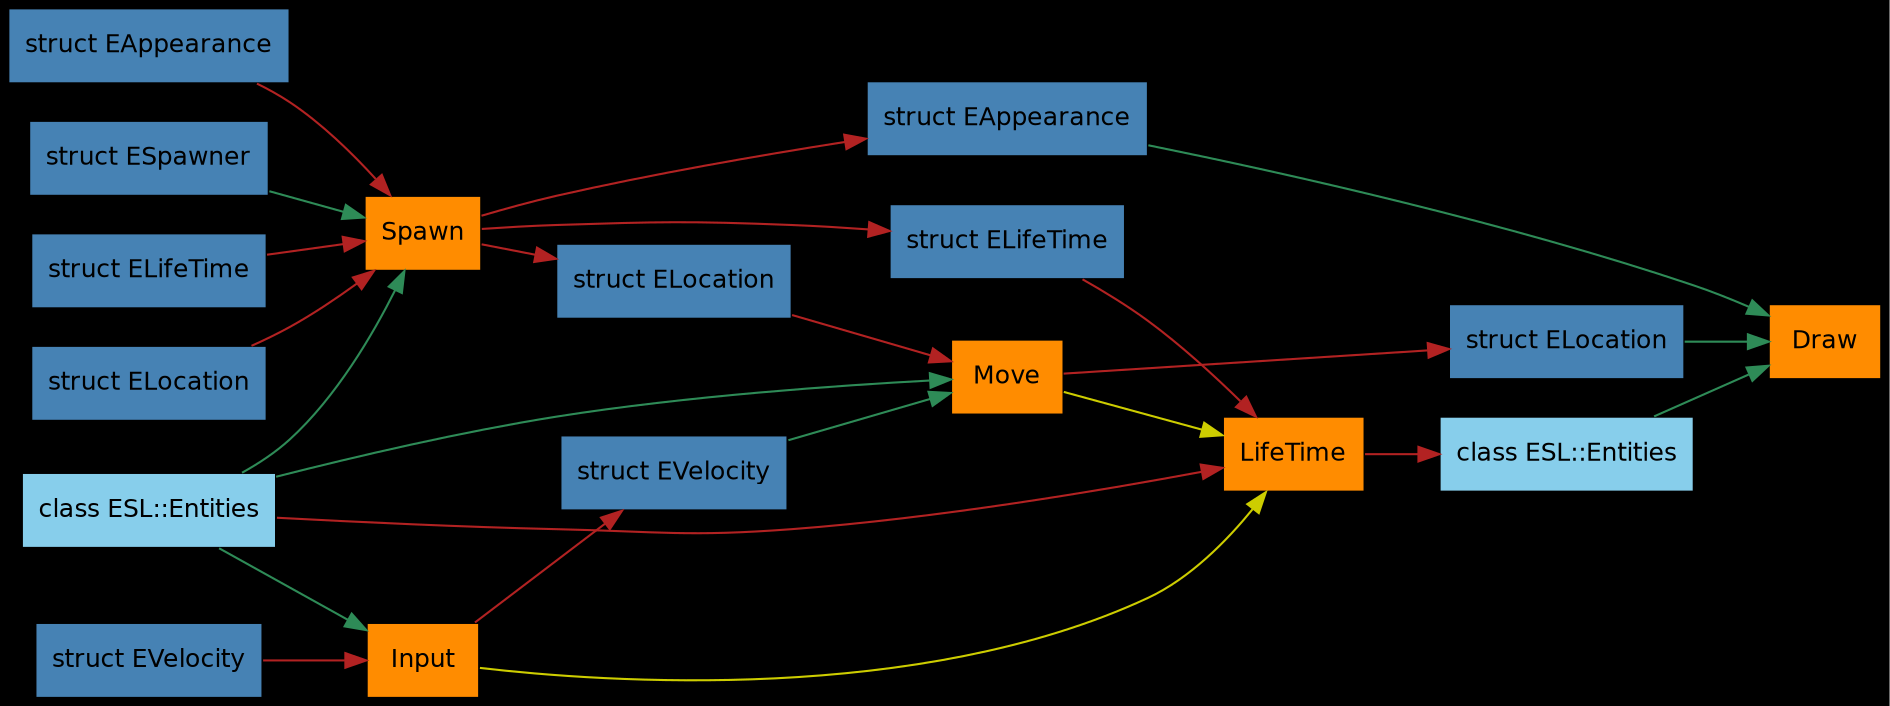 digraph framegraph 
{
rankdir = LR
bgcolor = black

node [shape=rectangle, fontname="helvetica", fontsize=12]

"Input" [label="Input", style=filled, fillcolor=darkorange]
"Draw" [label="Draw", style=filled, fillcolor=darkorange]
"Move" [label="Move", style=filled, fillcolor=darkorange]
"LifeTime" [label="LifeTime", style=filled, fillcolor=darkorange]
"Spawn" [label="Spawn", style=filled, fillcolor=darkorange]

"Input" -> { "LifeTime" } [color=yellow3]
"Move" -> { "LifeTime" } [color=yellow3]

"struct ELifeTime0" [label="struct ELifeTime", style=filled, fillcolor= steelblue]
"struct ELifeTime0" -> { } [color=seagreen]
"struct ELifeTime0" -> { "Spawn" } [color=firebrick]
"struct ELocation0" [label="struct ELocation", style=filled, fillcolor= steelblue]
"struct ELocation0" -> { } [color=seagreen]
"struct ELocation0" -> { "Spawn" } [color=firebrick]
"class ESL::Entities0" [label="class ESL::Entities", style=filled, fillcolor= skyblue]
"class ESL::Entities0" -> { "Input" "Spawn" "Move" } [color=seagreen]
"class ESL::Entities0" -> { "LifeTime" } [color=firebrick]
"struct EAppearance0" [label="struct EAppearance", style=filled, fillcolor= steelblue]
"struct EAppearance0" -> { } [color=seagreen]
"struct EAppearance0" -> { "Spawn" } [color=firebrick]
"struct EVelocity0" [label="struct EVelocity", style=filled, fillcolor= steelblue]
"struct EVelocity0" -> { } [color=seagreen]
"struct EVelocity0" -> { "Input" } [color=firebrick]
"struct ESpawner0" [label="struct ESpawner", style=filled, fillcolor= steelblue]
"struct ESpawner0" -> { "Spawn" } [color=seagreen]
"struct EVelocity1" [label="struct EVelocity", style=filled, fillcolor= steelblue]
"struct EVelocity1" -> { "Move" } [color=seagreen]
"Input" -> { "struct EVelocity1" } [color=firebrick]
"struct ELifeTime1" [label="struct ELifeTime", style=filled, fillcolor= steelblue]
"struct ELifeTime1" -> { } [color=seagreen]
"struct ELifeTime1" -> { "LifeTime" } [color=firebrick]
"Spawn" -> { "struct ELifeTime1" } [color=firebrick]
"struct ELocation1" [label="struct ELocation", style=filled, fillcolor= steelblue]
"struct ELocation1" -> { } [color=seagreen]
"struct ELocation1" -> { "Move" } [color=firebrick]
"Spawn" -> { "struct ELocation1" } [color=firebrick]
"struct EAppearance1" [label="struct EAppearance", style=filled, fillcolor= steelblue]
"struct EAppearance1" -> { "Draw" } [color=seagreen]
"Spawn" -> { "struct EAppearance1" } [color=firebrick]
"struct ELocation2" [label="struct ELocation", style=filled, fillcolor= steelblue]
"struct ELocation2" -> { "Draw" } [color=seagreen]
"Move" -> { "struct ELocation2" } [color=firebrick]
"class ESL::Entities1" [label="class ESL::Entities", style=filled, fillcolor= skyblue]
"class ESL::Entities1" -> { "Draw" } [color=seagreen]
"LifeTime" -> { "class ESL::Entities1" } [color=firebrick]
}